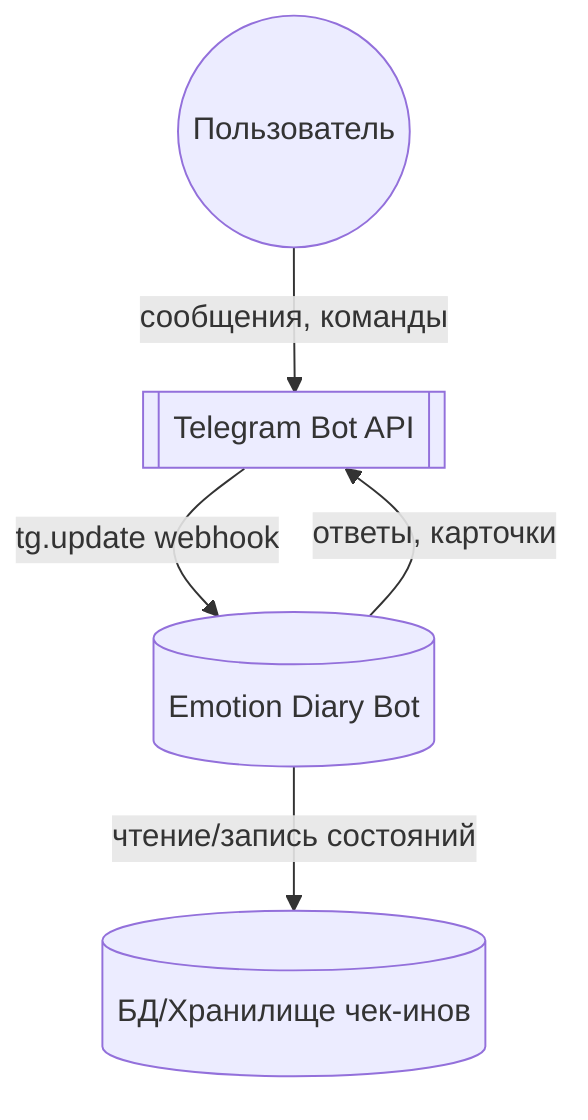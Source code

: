 %% C4 L1 Context diagram
graph TD
    User((Пользователь))
    TelegramAPI[[Telegram Bot API]]
    EmotionBot[(Emotion Diary Bot)]
    Storage[(БД/Хранилище чек-инов)]

    User -->|сообщения, команды| TelegramAPI
    TelegramAPI -->|tg.update webhook| EmotionBot
    EmotionBot -->|ответы, карточки| TelegramAPI
    EmotionBot -->|чтение/запись состояний| Storage